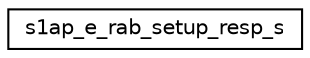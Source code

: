 digraph "Graphical Class Hierarchy"
{
 // LATEX_PDF_SIZE
  edge [fontname="Helvetica",fontsize="10",labelfontname="Helvetica",labelfontsize="10"];
  node [fontname="Helvetica",fontsize="10",shape=record];
  rankdir="LR";
  Node0 [label="s1ap_e_rab_setup_resp_s",height=0.2,width=0.4,color="black", fillcolor="white", style="filled",URL="$structs1ap__e__rab__setup__resp__s.html",tooltip=" "];
}
